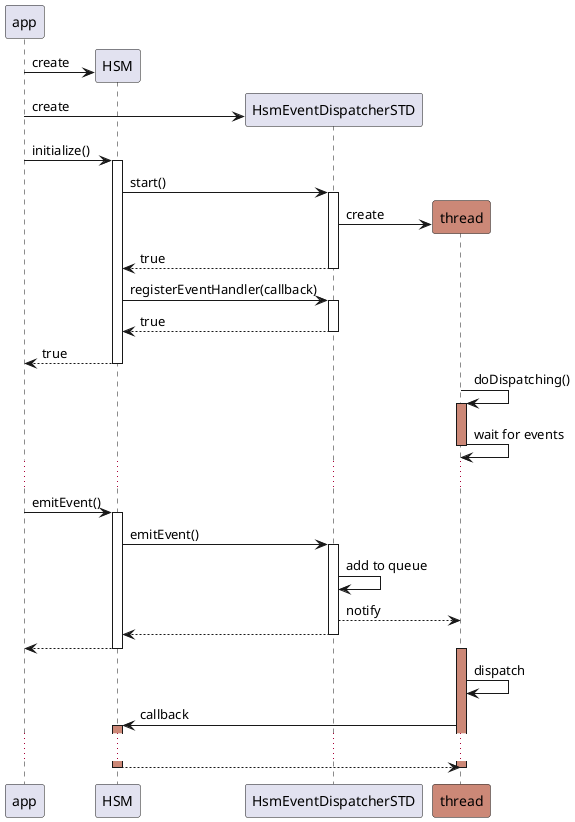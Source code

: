 @startuml

participant app
participant HSM
participant HsmEventDispatcherSTD as std
participant thread #CC8877

create HSM
app -> HSM: create

create std
app -> std: create

app -> HSM ++: initialize()
  HSM -> std ++: start()
    std -> thread **: create
  return true

  HSM -> std ++: registerEventHandler(callback)
  return true
return true

thread -> thread: doDispatching()
activate thread #CC8877
thread -> thread: wait for events
deactivate thread

...

app -> HSM ++: emitEvent()
  HSM -> std ++: emitEvent()
    std -> std: add to queue
    std --> thread: notify
  return
return

activate thread #CC8877
thread -> thread: dispatch
  thread -> HSM: callback
  activate HSM #CC8877
  ...
  HSM --> thread
  deactivate HSM
deactivate thread


@enduml
